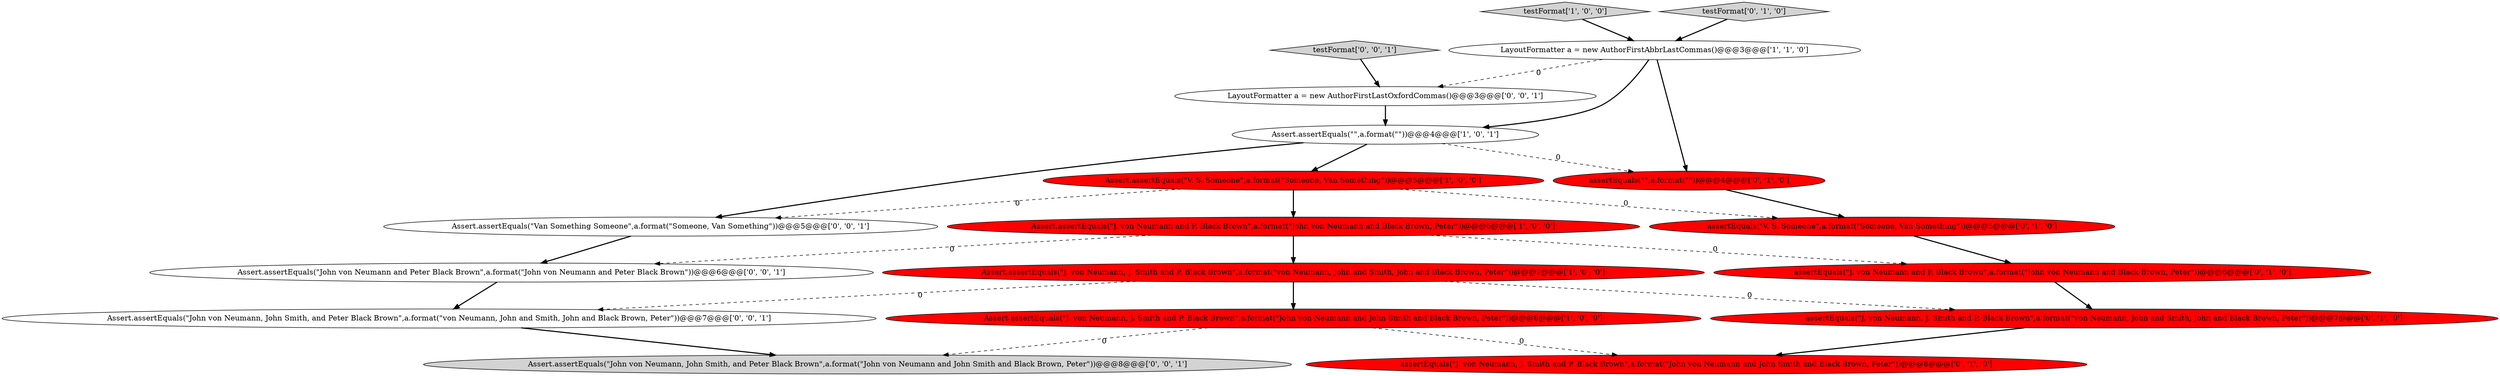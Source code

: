 digraph {
2 [style = filled, label = "testFormat['1', '0', '0']", fillcolor = lightgray, shape = diamond image = "AAA0AAABBB1BBB"];
12 [style = filled, label = "assertEquals(\"J. von Neumann, J. Smith and P. Black Brown\",a.format(\"John von Neumann and John Smith and Black Brown, Peter\"))@@@8@@@['0', '1', '0']", fillcolor = red, shape = ellipse image = "AAA1AAABBB2BBB"];
11 [style = filled, label = "assertEquals(\"\",a.format(\"\"))@@@4@@@['0', '1', '0']", fillcolor = red, shape = ellipse image = "AAA1AAABBB2BBB"];
15 [style = filled, label = "Assert.assertEquals(\"John von Neumann, John Smith, and Peter Black Brown\",a.format(\"von Neumann, John and Smith, John and Black Brown, Peter\"))@@@7@@@['0', '0', '1']", fillcolor = white, shape = ellipse image = "AAA0AAABBB3BBB"];
16 [style = filled, label = "testFormat['0', '0', '1']", fillcolor = lightgray, shape = diamond image = "AAA0AAABBB3BBB"];
17 [style = filled, label = "Assert.assertEquals(\"Van Something Someone\",a.format(\"Someone, Van Something\"))@@@5@@@['0', '0', '1']", fillcolor = white, shape = ellipse image = "AAA0AAABBB3BBB"];
6 [style = filled, label = "Assert.assertEquals(\"\",a.format(\"\"))@@@4@@@['1', '0', '1']", fillcolor = white, shape = ellipse image = "AAA0AAABBB1BBB"];
18 [style = filled, label = "Assert.assertEquals(\"John von Neumann, John Smith, and Peter Black Brown\",a.format(\"John von Neumann and John Smith and Black Brown, Peter\"))@@@8@@@['0', '0', '1']", fillcolor = lightgray, shape = ellipse image = "AAA0AAABBB3BBB"];
4 [style = filled, label = "Assert.assertEquals(\"J. von Neumann, J. Smith and P. Black Brown\",a.format(\"John von Neumann and John Smith and Black Brown, Peter\"))@@@8@@@['1', '0', '0']", fillcolor = red, shape = ellipse image = "AAA1AAABBB1BBB"];
7 [style = filled, label = "testFormat['0', '1', '0']", fillcolor = lightgray, shape = diamond image = "AAA0AAABBB2BBB"];
5 [style = filled, label = "Assert.assertEquals(\"J. von Neumann, J. Smith and P. Black Brown\",a.format(\"von Neumann, John and Smith, John and Black Brown, Peter\"))@@@7@@@['1', '0', '0']", fillcolor = red, shape = ellipse image = "AAA1AAABBB1BBB"];
8 [style = filled, label = "assertEquals(\"J. von Neumann, J. Smith and P. Black Brown\",a.format(\"von Neumann, John and Smith, John and Black Brown, Peter\"))@@@7@@@['0', '1', '0']", fillcolor = red, shape = ellipse image = "AAA1AAABBB2BBB"];
10 [style = filled, label = "assertEquals(\"J. von Neumann and P. Black Brown\",a.format(\"John von Neumann and Black Brown, Peter\"))@@@6@@@['0', '1', '0']", fillcolor = red, shape = ellipse image = "AAA1AAABBB2BBB"];
13 [style = filled, label = "Assert.assertEquals(\"John von Neumann and Peter Black Brown\",a.format(\"John von Neumann and Peter Black Brown\"))@@@6@@@['0', '0', '1']", fillcolor = white, shape = ellipse image = "AAA0AAABBB3BBB"];
14 [style = filled, label = "LayoutFormatter a = new AuthorFirstLastOxfordCommas()@@@3@@@['0', '0', '1']", fillcolor = white, shape = ellipse image = "AAA0AAABBB3BBB"];
3 [style = filled, label = "LayoutFormatter a = new AuthorFirstAbbrLastCommas()@@@3@@@['1', '1', '0']", fillcolor = white, shape = ellipse image = "AAA0AAABBB1BBB"];
1 [style = filled, label = "Assert.assertEquals(\"V. S. Someone\",a.format(\"Someone, Van Something\"))@@@5@@@['1', '0', '0']", fillcolor = red, shape = ellipse image = "AAA1AAABBB1BBB"];
9 [style = filled, label = "assertEquals(\"V. S. Someone\",a.format(\"Someone, Van Something\"))@@@5@@@['0', '1', '0']", fillcolor = red, shape = ellipse image = "AAA1AAABBB2BBB"];
0 [style = filled, label = "Assert.assertEquals(\"J. von Neumann and P. Black Brown\",a.format(\"John von Neumann and Black Brown, Peter\"))@@@6@@@['1', '0', '0']", fillcolor = red, shape = ellipse image = "AAA1AAABBB1BBB"];
6->17 [style = bold, label=""];
4->18 [style = dashed, label="0"];
2->3 [style = bold, label=""];
6->11 [style = dashed, label="0"];
3->11 [style = bold, label=""];
3->6 [style = bold, label=""];
1->9 [style = dashed, label="0"];
1->0 [style = bold, label=""];
9->10 [style = bold, label=""];
11->9 [style = bold, label=""];
15->18 [style = bold, label=""];
0->10 [style = dashed, label="0"];
7->3 [style = bold, label=""];
4->12 [style = dashed, label="0"];
6->1 [style = bold, label=""];
1->17 [style = dashed, label="0"];
10->8 [style = bold, label=""];
5->4 [style = bold, label=""];
0->13 [style = dashed, label="0"];
5->8 [style = dashed, label="0"];
16->14 [style = bold, label=""];
17->13 [style = bold, label=""];
13->15 [style = bold, label=""];
3->14 [style = dashed, label="0"];
5->15 [style = dashed, label="0"];
14->6 [style = bold, label=""];
8->12 [style = bold, label=""];
0->5 [style = bold, label=""];
}
